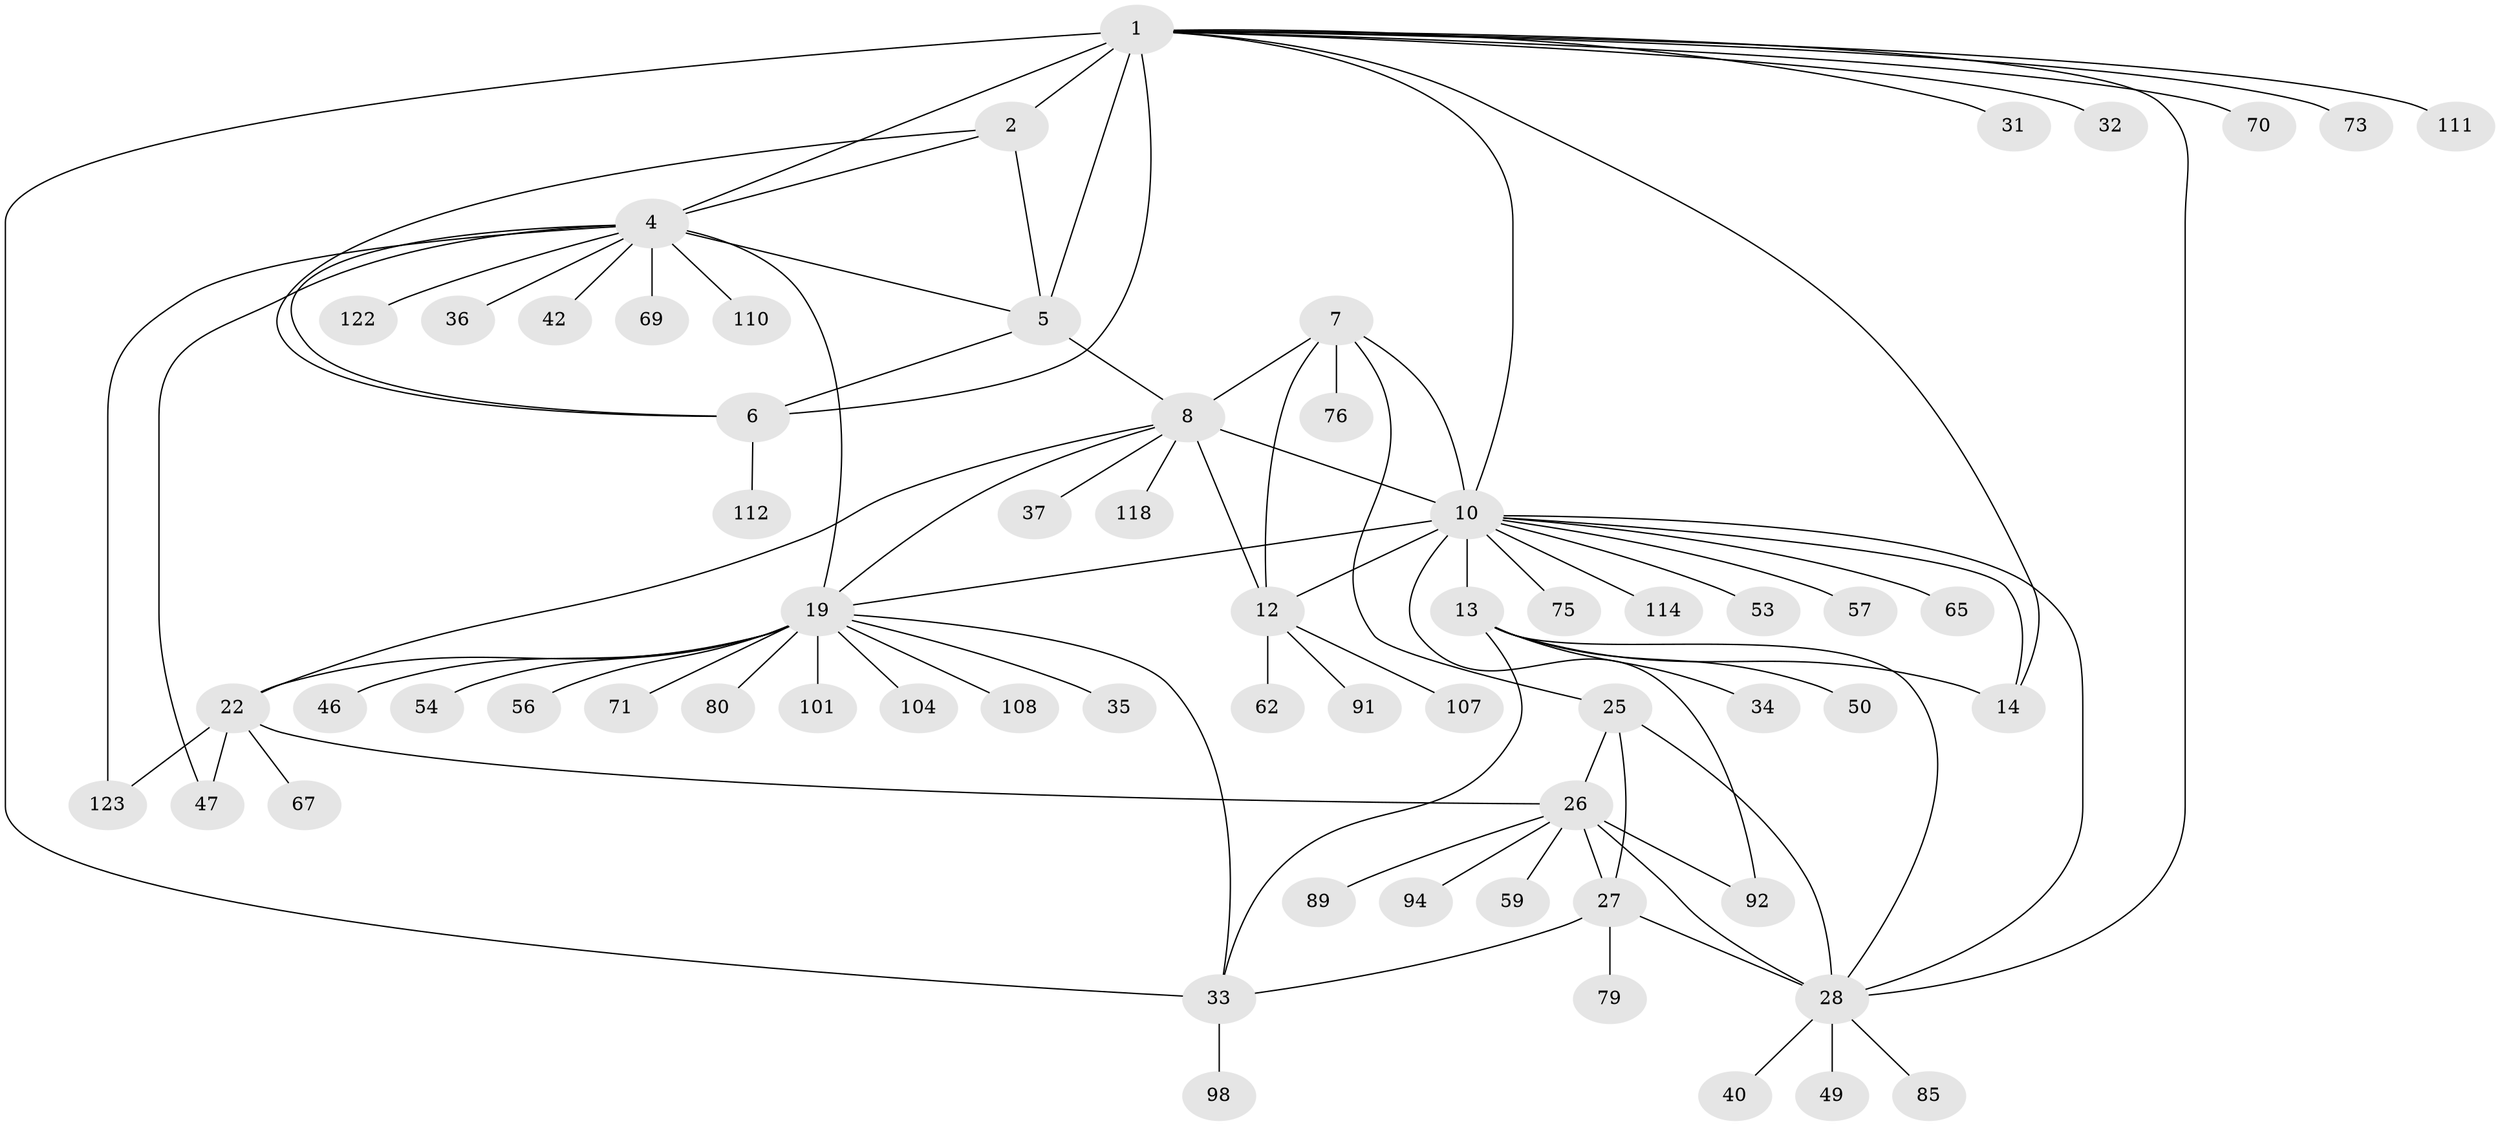 // original degree distribution, {13: 0.015873015873015872, 7: 0.047619047619047616, 6: 0.015873015873015872, 10: 0.031746031746031744, 9: 0.05555555555555555, 8: 0.06349206349206349, 11: 0.007936507936507936, 1: 0.5793650793650794, 2: 0.15079365079365079, 3: 0.023809523809523808, 4: 0.007936507936507936}
// Generated by graph-tools (version 1.1) at 2025/16/03/09/25 04:16:06]
// undirected, 63 vertices, 90 edges
graph export_dot {
graph [start="1"]
  node [color=gray90,style=filled];
  1 [super="+61+3"];
  2 [super="+105+125"];
  4;
  5;
  6;
  7;
  8 [super="+9+82"];
  10 [super="+11+48+64+63"];
  12;
  13 [super="+100+16+41+18"];
  14 [super="+66+121+96"];
  19 [super="+20+44+21"];
  22;
  25 [super="+86+77+74"];
  26;
  27 [super="+39+38"];
  28 [super="+29+30+103+126+55"];
  31;
  32 [super="+78"];
  33 [super="+52+93"];
  34;
  35;
  36;
  37;
  40 [super="+51"];
  42 [super="+120"];
  46;
  47;
  49;
  50;
  53;
  54 [super="+124"];
  56;
  57;
  59;
  62;
  65;
  67;
  69;
  70;
  71;
  73;
  75;
  76;
  79;
  80;
  85;
  89 [super="+119"];
  91;
  92;
  94 [super="+95"];
  98;
  101;
  104 [super="+116"];
  107;
  108;
  110;
  111;
  112;
  114;
  118;
  122;
  123;
  1 -- 2 [weight=2];
  1 -- 4 [weight=2];
  1 -- 5 [weight=2];
  1 -- 6 [weight=2];
  1 -- 32;
  1 -- 70;
  1 -- 111;
  1 -- 28;
  1 -- 73;
  1 -- 31;
  1 -- 10;
  1 -- 14;
  1 -- 33;
  2 -- 4;
  2 -- 5;
  2 -- 6;
  4 -- 5;
  4 -- 6;
  4 -- 19;
  4 -- 36;
  4 -- 42;
  4 -- 47;
  4 -- 69;
  4 -- 110;
  4 -- 122;
  4 -- 123;
  5 -- 6;
  5 -- 8;
  6 -- 112;
  7 -- 8 [weight=2];
  7 -- 10 [weight=2];
  7 -- 12;
  7 -- 25;
  7 -- 76;
  8 -- 10 [weight=4];
  8 -- 12 [weight=2];
  8 -- 37;
  8 -- 19;
  8 -- 118;
  8 -- 22;
  10 -- 12 [weight=2];
  10 -- 75;
  10 -- 65;
  10 -- 13 [weight=6];
  10 -- 14 [weight=2];
  10 -- 28;
  10 -- 19;
  10 -- 114;
  10 -- 53;
  10 -- 57;
  10 -- 92;
  12 -- 62;
  12 -- 91;
  12 -- 107;
  13 -- 14 [weight=3];
  13 -- 50;
  13 -- 33;
  13 -- 34;
  13 -- 28 [weight=2];
  19 -- 22 [weight=5];
  19 -- 101;
  19 -- 71;
  19 -- 104;
  19 -- 33;
  19 -- 35;
  19 -- 108;
  19 -- 46;
  19 -- 80;
  19 -- 54;
  19 -- 56;
  22 -- 26;
  22 -- 47;
  22 -- 67;
  22 -- 123;
  25 -- 26;
  25 -- 27;
  25 -- 28 [weight=3];
  26 -- 27;
  26 -- 28 [weight=3];
  26 -- 59;
  26 -- 89;
  26 -- 92;
  26 -- 94;
  27 -- 28 [weight=3];
  27 -- 33;
  27 -- 79;
  28 -- 49;
  28 -- 85;
  28 -- 40;
  33 -- 98;
}
